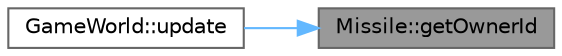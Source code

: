 digraph "Missile::getOwnerId"
{
 // LATEX_PDF_SIZE
  bgcolor="transparent";
  edge [fontname=Helvetica,fontsize=10,labelfontname=Helvetica,labelfontsize=10];
  node [fontname=Helvetica,fontsize=10,shape=box,height=0.2,width=0.4];
  rankdir="RL";
  Node1 [id="Node000001",label="Missile::getOwnerId",height=0.2,width=0.4,color="gray40", fillcolor="grey60", style="filled", fontcolor="black",tooltip="Gets the owner ID of the missile."];
  Node1 -> Node2 [id="edge1_Node000001_Node000002",dir="back",color="steelblue1",style="solid",tooltip=" "];
  Node2 [id="Node000002",label="GameWorld::update",height=0.2,width=0.4,color="grey40", fillcolor="white", style="filled",URL="$classGameWorld.html#ae4ee7df3aa3ea4d7b35de20617cda477",tooltip="Updates the game world."];
}
